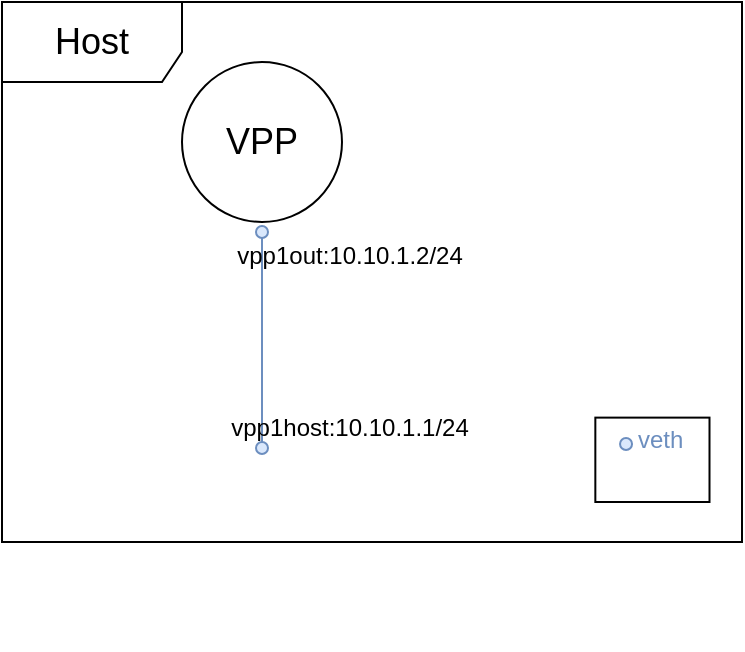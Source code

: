 <mxfile version="20.7.4" type="github">
  <diagram id="X3frUOIJ4UyBZ5zGNv1c" name="acl-lab">
    <mxGraphModel dx="878" dy="483" grid="1" gridSize="10" guides="1" tooltips="1" connect="1" arrows="1" fold="1" page="1" pageScale="1" pageWidth="827" pageHeight="1169" math="0" shadow="0">
      <root>
        <mxCell id="0" />
        <mxCell id="1" parent="0" />
        <mxCell id="YIrWhIE3qQ4BIBY2tq_o-36" value="&lt;font style=&quot;font-size: 18px;&quot;&gt;Host&lt;/font&gt;" style="shape=umlFrame;whiteSpace=wrap;html=1;fontSize=12;width=90;height=40;gradientColor=none;fillColor=default;" parent="1" vertex="1">
          <mxGeometry x="210" y="130" width="370" height="270" as="geometry" />
        </mxCell>
        <mxCell id="YIrWhIE3qQ4BIBY2tq_o-2" value="&lt;font style=&quot;font-size: 18px;&quot;&gt;VPP&lt;/font&gt;" style="ellipse;whiteSpace=wrap;html=1;aspect=fixed;" parent="1" vertex="1">
          <mxGeometry x="300" y="160" width="80" height="80" as="geometry" />
        </mxCell>
        <mxCell id="YIrWhIE3qQ4BIBY2tq_o-3" value="" style="ellipse;whiteSpace=wrap;html=1;aspect=fixed;fillColor=#dae8fc;strokeColor=#6c8ebf;" parent="1" vertex="1">
          <mxGeometry x="337" y="242" width="6" height="6" as="geometry" />
        </mxCell>
        <mxCell id="YIrWhIE3qQ4BIBY2tq_o-10" style="rounded=0;orthogonalLoop=1;jettySize=auto;html=1;exitX=0.5;exitY=0;exitDx=0;exitDy=0;fontSize=18;endArrow=none;endFill=0;fillColor=#dae8fc;strokeColor=#6c8ebf;" parent="1" source="YIrWhIE3qQ4BIBY2tq_o-4" target="YIrWhIE3qQ4BIBY2tq_o-3" edge="1">
          <mxGeometry relative="1" as="geometry">
            <mxPoint x="340" y="250" as="targetPoint" />
          </mxGeometry>
        </mxCell>
        <mxCell id="YIrWhIE3qQ4BIBY2tq_o-4" value="" style="ellipse;whiteSpace=wrap;html=1;aspect=fixed;fillColor=#dae8fc;strokeColor=#6c8ebf;" parent="1" vertex="1">
          <mxGeometry x="337" y="350" width="6" height="6" as="geometry" />
        </mxCell>
        <mxCell id="YIrWhIE3qQ4BIBY2tq_o-19" value="&lt;font style=&quot;font-size: 12px;&quot;&gt;vpp1host:10.10.1.1/24&lt;/font&gt;" style="text;html=1;strokeColor=none;fillColor=none;align=center;verticalAlign=middle;whiteSpace=wrap;rounded=0;fontSize=18;" parent="1" vertex="1">
          <mxGeometry x="354" y="326" width="60" height="30" as="geometry" />
        </mxCell>
        <mxCell id="YIrWhIE3qQ4BIBY2tq_o-20" value="&lt;font style=&quot;font-size: 12px;&quot;&gt;vpp1out:10.10.1.2/24&lt;/font&gt;" style="text;html=1;strokeColor=none;fillColor=none;align=center;verticalAlign=middle;whiteSpace=wrap;rounded=0;fontSize=18;" parent="1" vertex="1">
          <mxGeometry x="354" y="240" width="60" height="30" as="geometry" />
        </mxCell>
        <mxCell id="rNDPbL1ABQbkdlFyfxvr-2" value="&amp;nbsp;" style="text;html=1;strokeColor=none;fillColor=none;align=center;verticalAlign=middle;whiteSpace=wrap;rounded=0;" vertex="1" parent="1">
          <mxGeometry x="277" y="424" width="60" height="30" as="geometry" />
        </mxCell>
        <mxCell id="rNDPbL1ABQbkdlFyfxvr-10" value="" style="group" vertex="1" connectable="0" parent="1">
          <mxGeometry x="470" y="330" width="110" height="50" as="geometry" />
        </mxCell>
        <mxCell id="rNDPbL1ABQbkdlFyfxvr-9" value="" style="rounded=0;whiteSpace=wrap;html=1;fontColor=#6C8EBF;" vertex="1" parent="rNDPbL1ABQbkdlFyfxvr-10">
          <mxGeometry x="36.67" y="7.812" width="57.08" height="42.188" as="geometry" />
        </mxCell>
        <mxCell id="rNDPbL1ABQbkdlFyfxvr-8" value="" style="group" vertex="1" connectable="0" parent="rNDPbL1ABQbkdlFyfxvr-10">
          <mxGeometry x="49.022" y="13.281" width="50.217" height="23.438" as="geometry" />
        </mxCell>
        <mxCell id="rNDPbL1ABQbkdlFyfxvr-6" value="" style="ellipse;whiteSpace=wrap;html=1;aspect=fixed;fillColor=#dae8fc;strokeColor=#6c8ebf;" vertex="1" parent="rNDPbL1ABQbkdlFyfxvr-8">
          <mxGeometry y="4.688" width="6" height="6" as="geometry" />
        </mxCell>
        <mxCell id="rNDPbL1ABQbkdlFyfxvr-7" value="&lt;font color=&quot;#6c8ebf&quot;&gt;veth&lt;/font&gt;" style="text;html=1;strokeColor=none;fillColor=none;align=left;verticalAlign=middle;whiteSpace=wrap;rounded=0;fontColor=#000000;" vertex="1" parent="rNDPbL1ABQbkdlFyfxvr-8">
          <mxGeometry x="6.578" width="22.755" height="11.719" as="geometry" />
        </mxCell>
      </root>
    </mxGraphModel>
  </diagram>
</mxfile>
